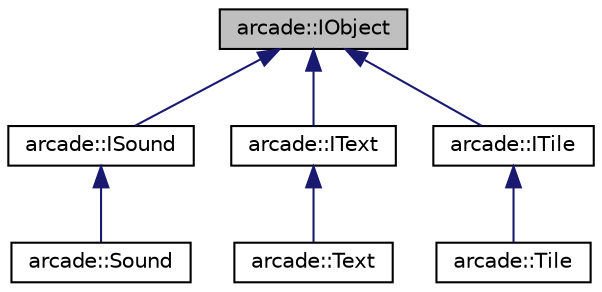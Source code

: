 digraph "arcade::IObject"
{
 // LATEX_PDF_SIZE
  edge [fontname="Helvetica",fontsize="10",labelfontname="Helvetica",labelfontsize="10"];
  node [fontname="Helvetica",fontsize="10",shape=record];
  Node1 [label="arcade::IObject",height=0.2,width=0.4,color="black", fillcolor="grey75", style="filled", fontcolor="black",tooltip="virtual class for all objects in the arcade box"];
  Node1 -> Node2 [dir="back",color="midnightblue",fontsize="10",style="solid",fontname="Helvetica"];
  Node2 [label="arcade::ISound",height=0.2,width=0.4,color="black", fillcolor="white", style="filled",URL="$classarcade_1_1ISound.html",tooltip=" "];
  Node2 -> Node3 [dir="back",color="midnightblue",fontsize="10",style="solid",fontname="Helvetica"];
  Node3 [label="arcade::Sound",height=0.2,width=0.4,color="black", fillcolor="white", style="filled",URL="$classarcade_1_1Sound.html",tooltip=" "];
  Node1 -> Node4 [dir="back",color="midnightblue",fontsize="10",style="solid",fontname="Helvetica"];
  Node4 [label="arcade::IText",height=0.2,width=0.4,color="black", fillcolor="white", style="filled",URL="$classarcade_1_1IText.html",tooltip=" "];
  Node4 -> Node5 [dir="back",color="midnightblue",fontsize="10",style="solid",fontname="Helvetica"];
  Node5 [label="arcade::Text",height=0.2,width=0.4,color="black", fillcolor="white", style="filled",URL="$classarcade_1_1Text.html",tooltip=" "];
  Node1 -> Node6 [dir="back",color="midnightblue",fontsize="10",style="solid",fontname="Helvetica"];
  Node6 [label="arcade::ITile",height=0.2,width=0.4,color="black", fillcolor="white", style="filled",URL="$classarcade_1_1ITile.html",tooltip="virtual class for all Tile in the arcade box"];
  Node6 -> Node7 [dir="back",color="midnightblue",fontsize="10",style="solid",fontname="Helvetica"];
  Node7 [label="arcade::Tile",height=0.2,width=0.4,color="black", fillcolor="white", style="filled",URL="$classarcade_1_1Tile.html",tooltip=" "];
}
